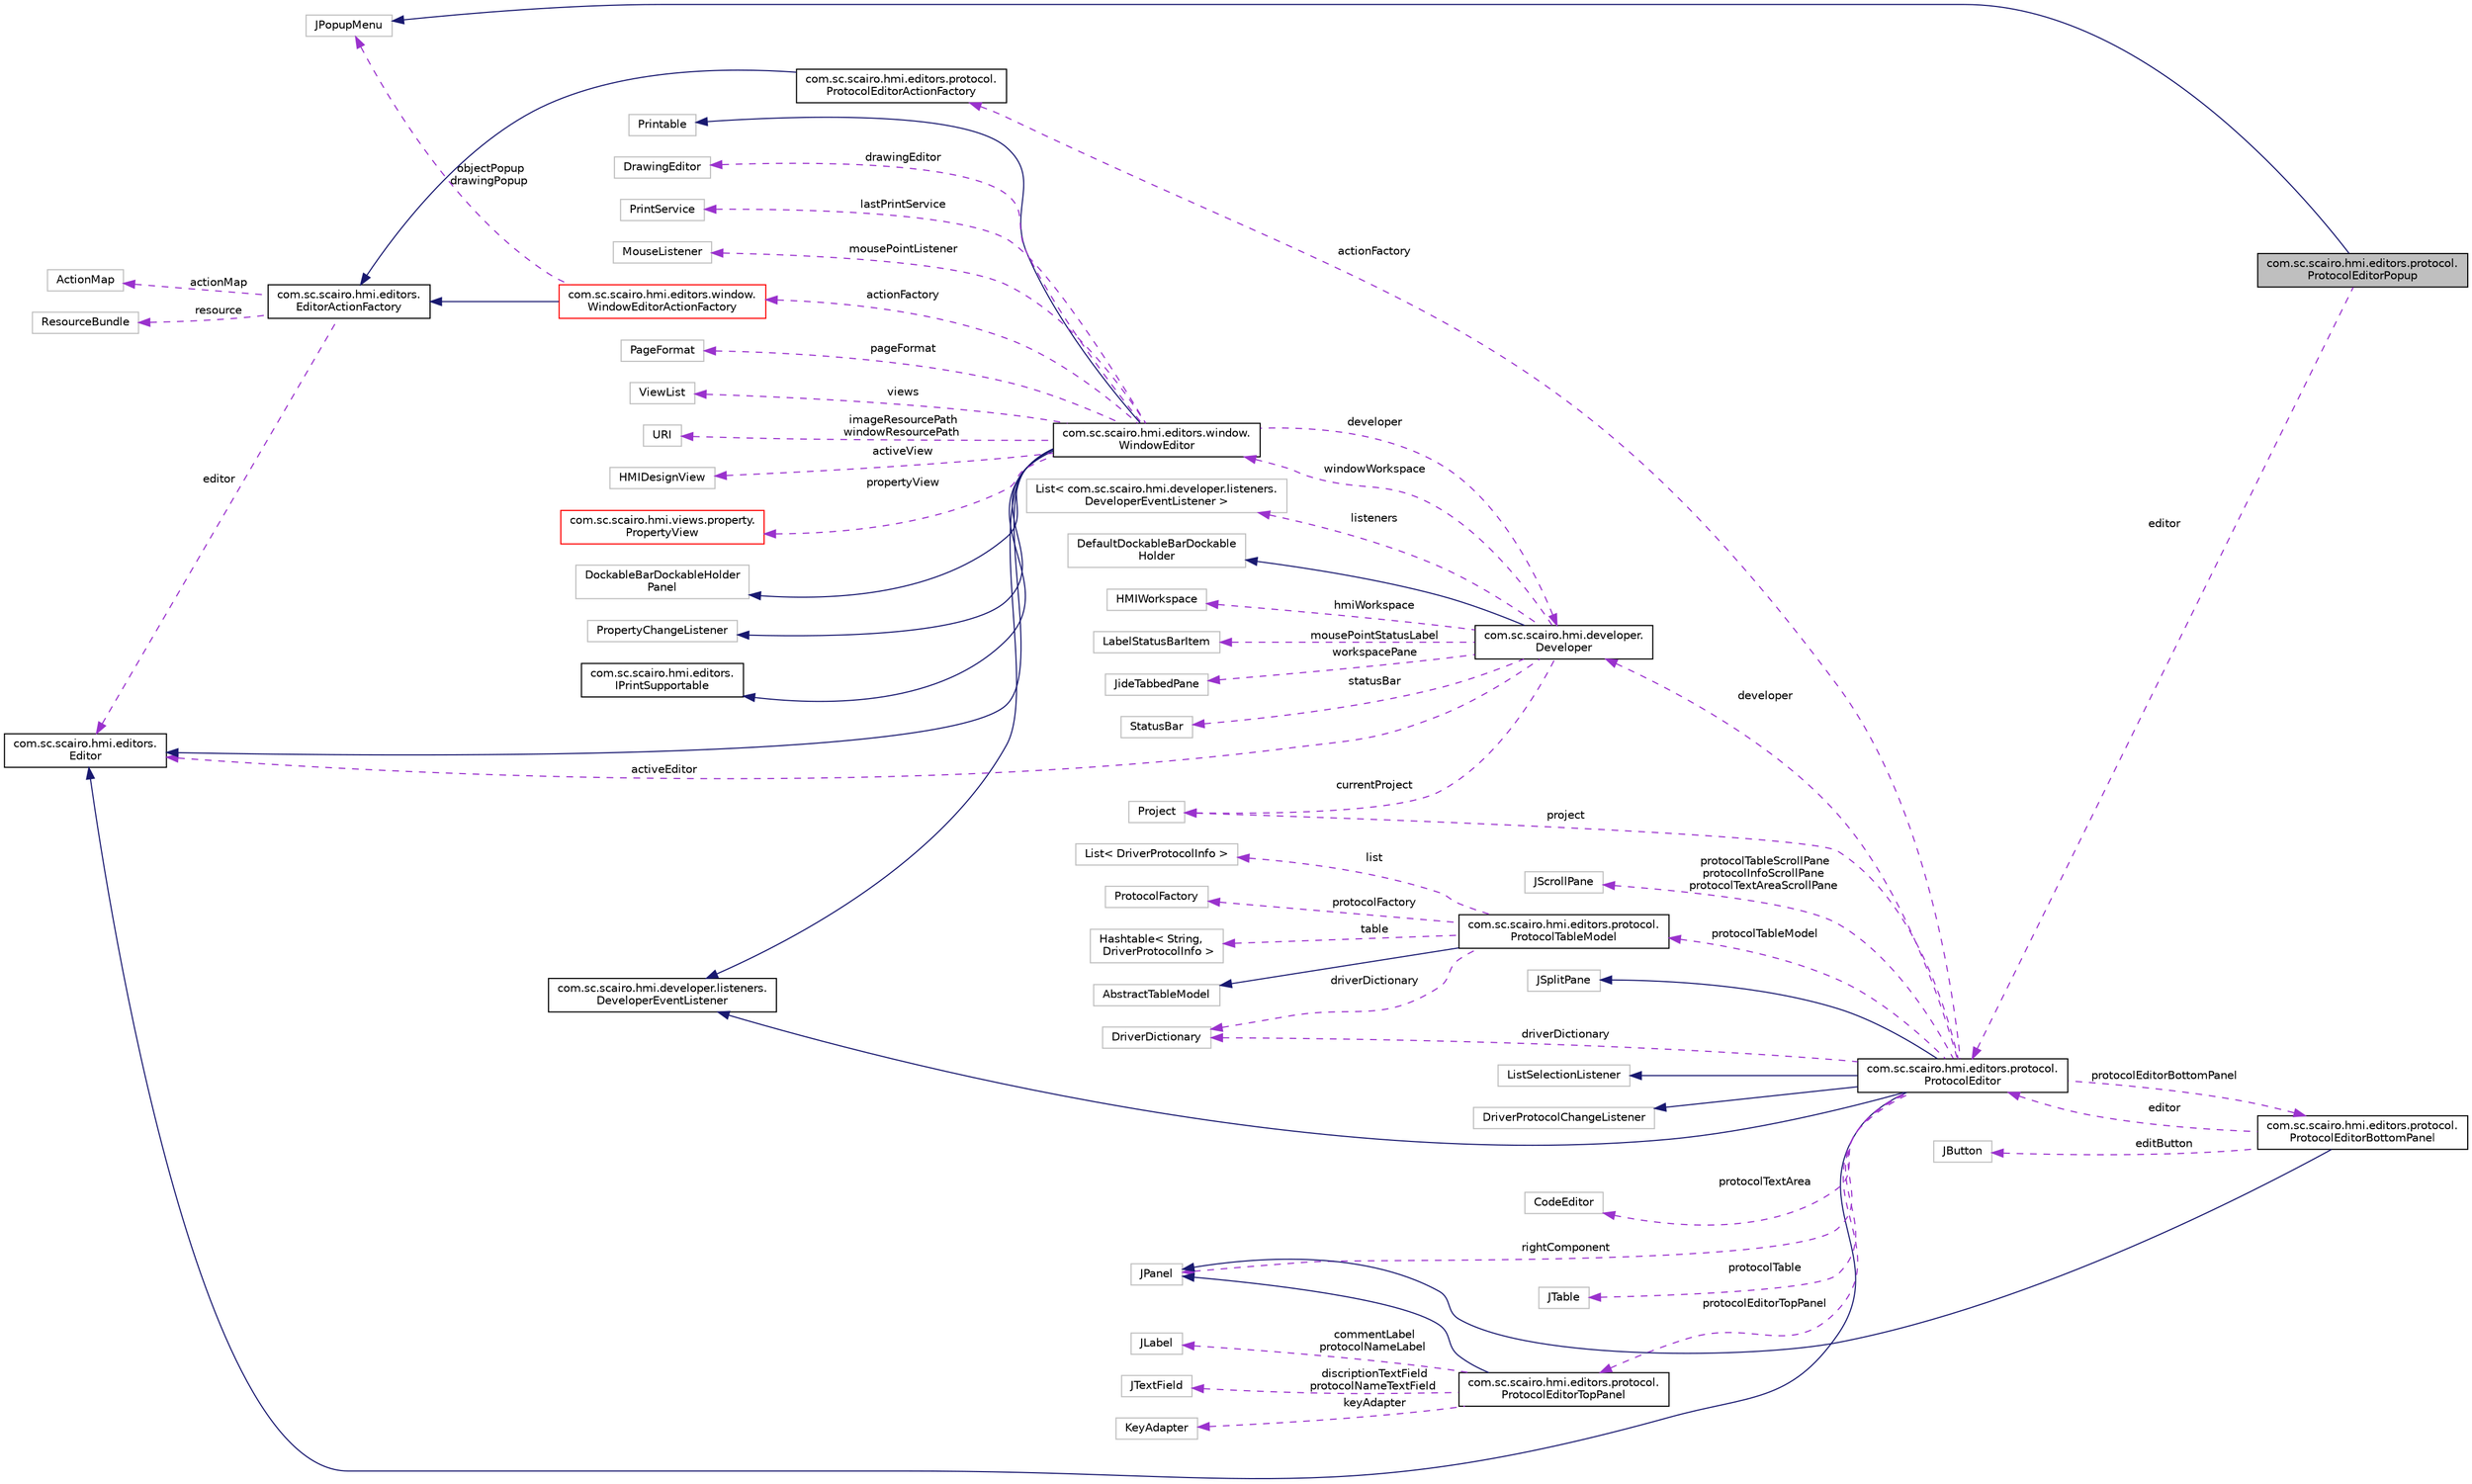 digraph "com.sc.scairo.hmi.editors.protocol.ProtocolEditorPopup"
{
 // LATEX_PDF_SIZE
  edge [fontname="Helvetica",fontsize="10",labelfontname="Helvetica",labelfontsize="10"];
  node [fontname="Helvetica",fontsize="10",shape=record];
  rankdir="LR";
  Node1 [label="com.sc.scairo.hmi.editors.protocol.\lProtocolEditorPopup",height=0.2,width=0.4,color="black", fillcolor="grey75", style="filled", fontcolor="black",tooltip=" "];
  Node2 -> Node1 [dir="back",color="midnightblue",fontsize="10",style="solid",fontname="Helvetica"];
  Node2 [label="JPopupMenu",height=0.2,width=0.4,color="grey75", fillcolor="white", style="filled",tooltip=" "];
  Node3 -> Node1 [dir="back",color="darkorchid3",fontsize="10",style="dashed",label=" editor" ,fontname="Helvetica"];
  Node3 [label="com.sc.scairo.hmi.editors.protocol.\lProtocolEditor",height=0.2,width=0.4,color="black", fillcolor="white", style="filled",URL="$classcom_1_1sc_1_1scairo_1_1hmi_1_1editors_1_1protocol_1_1_protocol_editor.html",tooltip=" "];
  Node4 -> Node3 [dir="back",color="midnightblue",fontsize="10",style="solid",fontname="Helvetica"];
  Node4 [label="JSplitPane",height=0.2,width=0.4,color="grey75", fillcolor="white", style="filled",tooltip=" "];
  Node5 -> Node3 [dir="back",color="midnightblue",fontsize="10",style="solid",fontname="Helvetica"];
  Node5 [label="com.sc.scairo.hmi.developer.listeners.\lDeveloperEventListener",height=0.2,width=0.4,color="black", fillcolor="white", style="filled",URL="$interfacecom_1_1sc_1_1scairo_1_1hmi_1_1developer_1_1listeners_1_1_developer_event_listener.html",tooltip=" "];
  Node6 -> Node3 [dir="back",color="midnightblue",fontsize="10",style="solid",fontname="Helvetica"];
  Node6 [label="com.sc.scairo.hmi.editors.\lEditor",height=0.2,width=0.4,color="black", fillcolor="white", style="filled",URL="$interfacecom_1_1sc_1_1scairo_1_1hmi_1_1editors_1_1_editor.html",tooltip=" "];
  Node7 -> Node3 [dir="back",color="midnightblue",fontsize="10",style="solid",fontname="Helvetica"];
  Node7 [label="ListSelectionListener",height=0.2,width=0.4,color="grey75", fillcolor="white", style="filled",tooltip=" "];
  Node8 -> Node3 [dir="back",color="midnightblue",fontsize="10",style="solid",fontname="Helvetica"];
  Node8 [label="DriverProtocolChangeListener",height=0.2,width=0.4,color="grey75", fillcolor="white", style="filled",tooltip=" "];
  Node9 -> Node3 [dir="back",color="darkorchid3",fontsize="10",style="dashed",label=" actionFactory" ,fontname="Helvetica"];
  Node9 [label="com.sc.scairo.hmi.editors.protocol.\lProtocolEditorActionFactory",height=0.2,width=0.4,color="black", fillcolor="white", style="filled",URL="$classcom_1_1sc_1_1scairo_1_1hmi_1_1editors_1_1protocol_1_1_protocol_editor_action_factory.html",tooltip=" "];
  Node10 -> Node9 [dir="back",color="midnightblue",fontsize="10",style="solid",fontname="Helvetica"];
  Node10 [label="com.sc.scairo.hmi.editors.\lEditorActionFactory",height=0.2,width=0.4,color="black", fillcolor="white", style="filled",URL="$classcom_1_1sc_1_1scairo_1_1hmi_1_1editors_1_1_editor_action_factory.html",tooltip=" "];
  Node11 -> Node10 [dir="back",color="darkorchid3",fontsize="10",style="dashed",label=" resource" ,fontname="Helvetica"];
  Node11 [label="ResourceBundle",height=0.2,width=0.4,color="grey75", fillcolor="white", style="filled",tooltip=" "];
  Node12 -> Node10 [dir="back",color="darkorchid3",fontsize="10",style="dashed",label=" actionMap" ,fontname="Helvetica"];
  Node12 [label="ActionMap",height=0.2,width=0.4,color="grey75", fillcolor="white", style="filled",tooltip=" "];
  Node6 -> Node10 [dir="back",color="darkorchid3",fontsize="10",style="dashed",label=" editor" ,fontname="Helvetica"];
  Node13 -> Node3 [dir="back",color="darkorchid3",fontsize="10",style="dashed",label=" protocolEditorTopPanel" ,fontname="Helvetica"];
  Node13 [label="com.sc.scairo.hmi.editors.protocol.\lProtocolEditorTopPanel",height=0.2,width=0.4,color="black", fillcolor="white", style="filled",URL="$classcom_1_1sc_1_1scairo_1_1hmi_1_1editors_1_1protocol_1_1_protocol_editor_top_panel.html",tooltip=" "];
  Node14 -> Node13 [dir="back",color="midnightblue",fontsize="10",style="solid",fontname="Helvetica"];
  Node14 [label="JPanel",height=0.2,width=0.4,color="grey75", fillcolor="white", style="filled",tooltip=" "];
  Node15 -> Node13 [dir="back",color="darkorchid3",fontsize="10",style="dashed",label=" discriptionTextField\nprotocolNameTextField" ,fontname="Helvetica"];
  Node15 [label="JTextField",height=0.2,width=0.4,color="grey75", fillcolor="white", style="filled",tooltip=" "];
  Node16 -> Node13 [dir="back",color="darkorchid3",fontsize="10",style="dashed",label=" keyAdapter" ,fontname="Helvetica"];
  Node16 [label="KeyAdapter",height=0.2,width=0.4,color="grey75", fillcolor="white", style="filled",tooltip=" "];
  Node17 -> Node13 [dir="back",color="darkorchid3",fontsize="10",style="dashed",label=" commentLabel\nprotocolNameLabel" ,fontname="Helvetica"];
  Node17 [label="JLabel",height=0.2,width=0.4,color="grey75", fillcolor="white", style="filled",tooltip=" "];
  Node18 -> Node3 [dir="back",color="darkorchid3",fontsize="10",style="dashed",label=" protocolTextArea" ,fontname="Helvetica"];
  Node18 [label="CodeEditor",height=0.2,width=0.4,color="grey75", fillcolor="white", style="filled",tooltip=" "];
  Node19 -> Node3 [dir="back",color="darkorchid3",fontsize="10",style="dashed",label=" protocolEditorBottomPanel" ,fontname="Helvetica"];
  Node19 [label="com.sc.scairo.hmi.editors.protocol.\lProtocolEditorBottomPanel",height=0.2,width=0.4,color="black", fillcolor="white", style="filled",URL="$classcom_1_1sc_1_1scairo_1_1hmi_1_1editors_1_1protocol_1_1_protocol_editor_bottom_panel.html",tooltip=" "];
  Node14 -> Node19 [dir="back",color="midnightblue",fontsize="10",style="solid",fontname="Helvetica"];
  Node20 -> Node19 [dir="back",color="darkorchid3",fontsize="10",style="dashed",label=" editButton" ,fontname="Helvetica"];
  Node20 [label="JButton",height=0.2,width=0.4,color="grey75", fillcolor="white", style="filled",tooltip=" "];
  Node3 -> Node19 [dir="back",color="darkorchid3",fontsize="10",style="dashed",label=" editor" ,fontname="Helvetica"];
  Node21 -> Node3 [dir="back",color="darkorchid3",fontsize="10",style="dashed",label=" driverDictionary" ,fontname="Helvetica"];
  Node21 [label="DriverDictionary",height=0.2,width=0.4,color="grey75", fillcolor="white", style="filled",tooltip=" "];
  Node22 -> Node3 [dir="back",color="darkorchid3",fontsize="10",style="dashed",label=" protocolTable" ,fontname="Helvetica"];
  Node22 [label="JTable",height=0.2,width=0.4,color="grey75", fillcolor="white", style="filled",tooltip=" "];
  Node14 -> Node3 [dir="back",color="darkorchid3",fontsize="10",style="dashed",label=" rightComponent" ,fontname="Helvetica"];
  Node23 -> Node3 [dir="back",color="darkorchid3",fontsize="10",style="dashed",label=" developer" ,fontname="Helvetica"];
  Node23 [label="com.sc.scairo.hmi.developer.\lDeveloper",height=0.2,width=0.4,color="black", fillcolor="white", style="filled",URL="$classcom_1_1sc_1_1scairo_1_1hmi_1_1developer_1_1_developer.html",tooltip=" "];
  Node24 -> Node23 [dir="back",color="midnightblue",fontsize="10",style="solid",fontname="Helvetica"];
  Node24 [label="DefaultDockableBarDockable\lHolder",height=0.2,width=0.4,color="grey75", fillcolor="white", style="filled",tooltip=" "];
  Node25 -> Node23 [dir="back",color="darkorchid3",fontsize="10",style="dashed",label=" hmiWorkspace" ,fontname="Helvetica"];
  Node25 [label="HMIWorkspace",height=0.2,width=0.4,color="grey75", fillcolor="white", style="filled",tooltip=" "];
  Node26 -> Node23 [dir="back",color="darkorchid3",fontsize="10",style="dashed",label=" windowWorkspace" ,fontname="Helvetica"];
  Node26 [label="com.sc.scairo.hmi.editors.window.\lWindowEditor",height=0.2,width=0.4,color="black", fillcolor="white", style="filled",URL="$classcom_1_1sc_1_1scairo_1_1hmi_1_1editors_1_1window_1_1_window_editor.html",tooltip=" "];
  Node27 -> Node26 [dir="back",color="midnightblue",fontsize="10",style="solid",fontname="Helvetica"];
  Node27 [label="DockableBarDockableHolder\lPanel",height=0.2,width=0.4,color="grey75", fillcolor="white", style="filled",tooltip=" "];
  Node5 -> Node26 [dir="back",color="midnightblue",fontsize="10",style="solid",fontname="Helvetica"];
  Node28 -> Node26 [dir="back",color="midnightblue",fontsize="10",style="solid",fontname="Helvetica"];
  Node28 [label="PropertyChangeListener",height=0.2,width=0.4,color="grey75", fillcolor="white", style="filled",tooltip=" "];
  Node6 -> Node26 [dir="back",color="midnightblue",fontsize="10",style="solid",fontname="Helvetica"];
  Node29 -> Node26 [dir="back",color="midnightblue",fontsize="10",style="solid",fontname="Helvetica"];
  Node29 [label="com.sc.scairo.hmi.editors.\lIPrintSupportable",height=0.2,width=0.4,color="black", fillcolor="white", style="filled",URL="$interfacecom_1_1sc_1_1scairo_1_1hmi_1_1editors_1_1_i_print_supportable.html",tooltip=" "];
  Node30 -> Node26 [dir="back",color="midnightblue",fontsize="10",style="solid",fontname="Helvetica"];
  Node30 [label="Printable",height=0.2,width=0.4,color="grey75", fillcolor="white", style="filled",tooltip=" "];
  Node31 -> Node26 [dir="back",color="darkorchid3",fontsize="10",style="dashed",label=" drawingEditor" ,fontname="Helvetica"];
  Node31 [label="DrawingEditor",height=0.2,width=0.4,color="grey75", fillcolor="white", style="filled",tooltip=" "];
  Node32 -> Node26 [dir="back",color="darkorchid3",fontsize="10",style="dashed",label=" lastPrintService" ,fontname="Helvetica"];
  Node32 [label="PrintService",height=0.2,width=0.4,color="grey75", fillcolor="white", style="filled",tooltip=" "];
  Node33 -> Node26 [dir="back",color="darkorchid3",fontsize="10",style="dashed",label=" mousePointListener" ,fontname="Helvetica"];
  Node33 [label="MouseListener",height=0.2,width=0.4,color="grey75", fillcolor="white", style="filled",tooltip=" "];
  Node34 -> Node26 [dir="back",color="darkorchid3",fontsize="10",style="dashed",label=" pageFormat" ,fontname="Helvetica"];
  Node34 [label="PageFormat",height=0.2,width=0.4,color="grey75", fillcolor="white", style="filled",tooltip=" "];
  Node35 -> Node26 [dir="back",color="darkorchid3",fontsize="10",style="dashed",label=" views" ,fontname="Helvetica"];
  Node35 [label="ViewList",height=0.2,width=0.4,color="grey75", fillcolor="white", style="filled",tooltip=" "];
  Node36 -> Node26 [dir="back",color="darkorchid3",fontsize="10",style="dashed",label=" imageResourcePath\nwindowResourcePath" ,fontname="Helvetica"];
  Node36 [label="URI",height=0.2,width=0.4,color="grey75", fillcolor="white", style="filled",tooltip=" "];
  Node37 -> Node26 [dir="back",color="darkorchid3",fontsize="10",style="dashed",label=" activeView" ,fontname="Helvetica"];
  Node37 [label="HMIDesignView",height=0.2,width=0.4,color="grey75", fillcolor="white", style="filled",tooltip=" "];
  Node23 -> Node26 [dir="back",color="darkorchid3",fontsize="10",style="dashed",label=" developer" ,fontname="Helvetica"];
  Node38 -> Node26 [dir="back",color="darkorchid3",fontsize="10",style="dashed",label=" propertyView" ,fontname="Helvetica"];
  Node38 [label="com.sc.scairo.hmi.views.property.\lPropertyView",height=0.2,width=0.4,color="red", fillcolor="white", style="filled",URL="$classcom_1_1sc_1_1scairo_1_1hmi_1_1views_1_1property_1_1_property_view.html",tooltip=" "];
  Node64 -> Node26 [dir="back",color="darkorchid3",fontsize="10",style="dashed",label=" actionFactory" ,fontname="Helvetica"];
  Node64 [label="com.sc.scairo.hmi.editors.window.\lWindowEditorActionFactory",height=0.2,width=0.4,color="red", fillcolor="white", style="filled",URL="$classcom_1_1sc_1_1scairo_1_1hmi_1_1editors_1_1window_1_1_window_editor_action_factory.html",tooltip=" "];
  Node10 -> Node64 [dir="back",color="midnightblue",fontsize="10",style="solid",fontname="Helvetica"];
  Node2 -> Node64 [dir="back",color="darkorchid3",fontsize="10",style="dashed",label=" objectPopup\ndrawingPopup" ,fontname="Helvetica"];
  Node68 -> Node23 [dir="back",color="darkorchid3",fontsize="10",style="dashed",label=" mousePointStatusLabel" ,fontname="Helvetica"];
  Node68 [label="LabelStatusBarItem",height=0.2,width=0.4,color="grey75", fillcolor="white", style="filled",tooltip=" "];
  Node69 -> Node23 [dir="back",color="darkorchid3",fontsize="10",style="dashed",label=" workspacePane" ,fontname="Helvetica"];
  Node69 [label="JideTabbedPane",height=0.2,width=0.4,color="grey75", fillcolor="white", style="filled",tooltip=" "];
  Node70 -> Node23 [dir="back",color="darkorchid3",fontsize="10",style="dashed",label=" statusBar" ,fontname="Helvetica"];
  Node70 [label="StatusBar",height=0.2,width=0.4,color="grey75", fillcolor="white", style="filled",tooltip=" "];
  Node71 -> Node23 [dir="back",color="darkorchid3",fontsize="10",style="dashed",label=" currentProject" ,fontname="Helvetica"];
  Node71 [label="Project",height=0.2,width=0.4,color="grey75", fillcolor="white", style="filled",tooltip=" "];
  Node72 -> Node23 [dir="back",color="darkorchid3",fontsize="10",style="dashed",label=" listeners" ,fontname="Helvetica"];
  Node72 [label="List\< com.sc.scairo.hmi.developer.listeners.\lDeveloperEventListener \>",height=0.2,width=0.4,color="grey75", fillcolor="white", style="filled",tooltip=" "];
  Node6 -> Node23 [dir="back",color="darkorchid3",fontsize="10",style="dashed",label=" activeEditor" ,fontname="Helvetica"];
  Node71 -> Node3 [dir="back",color="darkorchid3",fontsize="10",style="dashed",label=" project" ,fontname="Helvetica"];
  Node73 -> Node3 [dir="back",color="darkorchid3",fontsize="10",style="dashed",label=" protocolTableModel" ,fontname="Helvetica"];
  Node73 [label="com.sc.scairo.hmi.editors.protocol.\lProtocolTableModel",height=0.2,width=0.4,color="black", fillcolor="white", style="filled",URL="$classcom_1_1sc_1_1scairo_1_1hmi_1_1editors_1_1protocol_1_1_protocol_table_model.html",tooltip=" "];
  Node74 -> Node73 [dir="back",color="midnightblue",fontsize="10",style="solid",fontname="Helvetica"];
  Node74 [label="AbstractTableModel",height=0.2,width=0.4,color="grey75", fillcolor="white", style="filled",tooltip=" "];
  Node75 -> Node73 [dir="back",color="darkorchid3",fontsize="10",style="dashed",label=" list" ,fontname="Helvetica"];
  Node75 [label="List\< DriverProtocolInfo \>",height=0.2,width=0.4,color="grey75", fillcolor="white", style="filled",tooltip=" "];
  Node76 -> Node73 [dir="back",color="darkorchid3",fontsize="10",style="dashed",label=" protocolFactory" ,fontname="Helvetica"];
  Node76 [label="ProtocolFactory",height=0.2,width=0.4,color="grey75", fillcolor="white", style="filled",tooltip=" "];
  Node21 -> Node73 [dir="back",color="darkorchid3",fontsize="10",style="dashed",label=" driverDictionary" ,fontname="Helvetica"];
  Node77 -> Node73 [dir="back",color="darkorchid3",fontsize="10",style="dashed",label=" table" ,fontname="Helvetica"];
  Node77 [label="Hashtable\< String,\l DriverProtocolInfo \>",height=0.2,width=0.4,color="grey75", fillcolor="white", style="filled",tooltip=" "];
  Node78 -> Node3 [dir="back",color="darkorchid3",fontsize="10",style="dashed",label=" protocolTableScrollPane\nprotocolInfoScrollPane\nprotocolTextAreaScrollPane" ,fontname="Helvetica"];
  Node78 [label="JScrollPane",height=0.2,width=0.4,color="grey75", fillcolor="white", style="filled",tooltip=" "];
}
